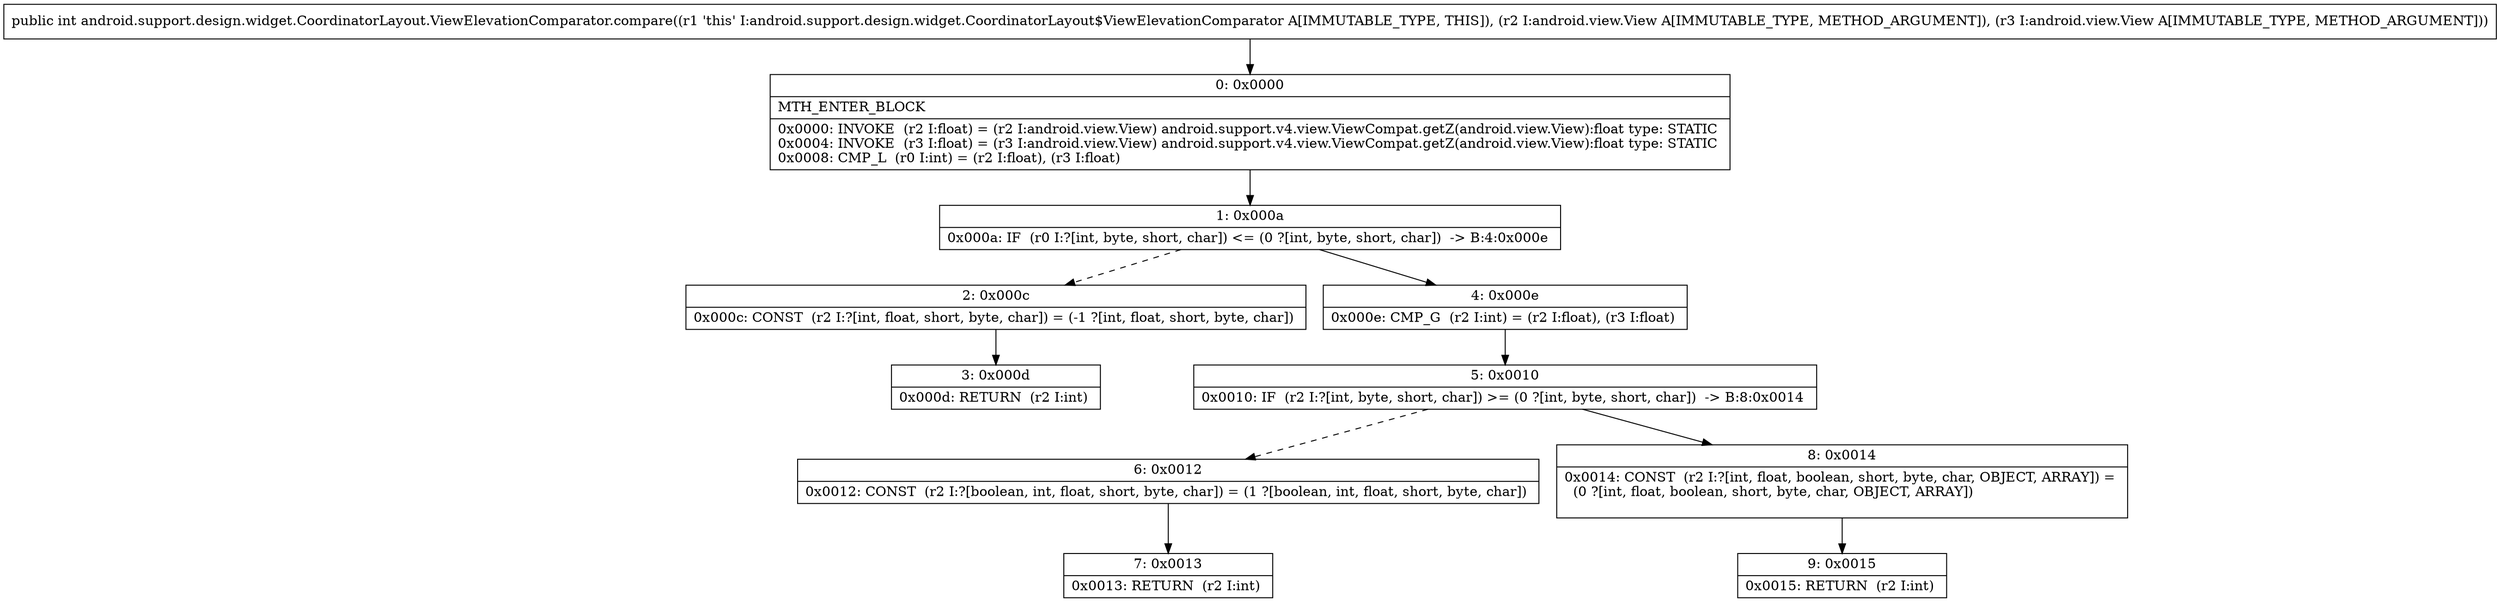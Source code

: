 digraph "CFG forandroid.support.design.widget.CoordinatorLayout.ViewElevationComparator.compare(Landroid\/view\/View;Landroid\/view\/View;)I" {
Node_0 [shape=record,label="{0\:\ 0x0000|MTH_ENTER_BLOCK\l|0x0000: INVOKE  (r2 I:float) = (r2 I:android.view.View) android.support.v4.view.ViewCompat.getZ(android.view.View):float type: STATIC \l0x0004: INVOKE  (r3 I:float) = (r3 I:android.view.View) android.support.v4.view.ViewCompat.getZ(android.view.View):float type: STATIC \l0x0008: CMP_L  (r0 I:int) = (r2 I:float), (r3 I:float) \l}"];
Node_1 [shape=record,label="{1\:\ 0x000a|0x000a: IF  (r0 I:?[int, byte, short, char]) \<= (0 ?[int, byte, short, char])  \-\> B:4:0x000e \l}"];
Node_2 [shape=record,label="{2\:\ 0x000c|0x000c: CONST  (r2 I:?[int, float, short, byte, char]) = (\-1 ?[int, float, short, byte, char]) \l}"];
Node_3 [shape=record,label="{3\:\ 0x000d|0x000d: RETURN  (r2 I:int) \l}"];
Node_4 [shape=record,label="{4\:\ 0x000e|0x000e: CMP_G  (r2 I:int) = (r2 I:float), (r3 I:float) \l}"];
Node_5 [shape=record,label="{5\:\ 0x0010|0x0010: IF  (r2 I:?[int, byte, short, char]) \>= (0 ?[int, byte, short, char])  \-\> B:8:0x0014 \l}"];
Node_6 [shape=record,label="{6\:\ 0x0012|0x0012: CONST  (r2 I:?[boolean, int, float, short, byte, char]) = (1 ?[boolean, int, float, short, byte, char]) \l}"];
Node_7 [shape=record,label="{7\:\ 0x0013|0x0013: RETURN  (r2 I:int) \l}"];
Node_8 [shape=record,label="{8\:\ 0x0014|0x0014: CONST  (r2 I:?[int, float, boolean, short, byte, char, OBJECT, ARRAY]) = \l  (0 ?[int, float, boolean, short, byte, char, OBJECT, ARRAY])\l \l}"];
Node_9 [shape=record,label="{9\:\ 0x0015|0x0015: RETURN  (r2 I:int) \l}"];
MethodNode[shape=record,label="{public int android.support.design.widget.CoordinatorLayout.ViewElevationComparator.compare((r1 'this' I:android.support.design.widget.CoordinatorLayout$ViewElevationComparator A[IMMUTABLE_TYPE, THIS]), (r2 I:android.view.View A[IMMUTABLE_TYPE, METHOD_ARGUMENT]), (r3 I:android.view.View A[IMMUTABLE_TYPE, METHOD_ARGUMENT])) }"];
MethodNode -> Node_0;
Node_0 -> Node_1;
Node_1 -> Node_2[style=dashed];
Node_1 -> Node_4;
Node_2 -> Node_3;
Node_4 -> Node_5;
Node_5 -> Node_6[style=dashed];
Node_5 -> Node_8;
Node_6 -> Node_7;
Node_8 -> Node_9;
}

